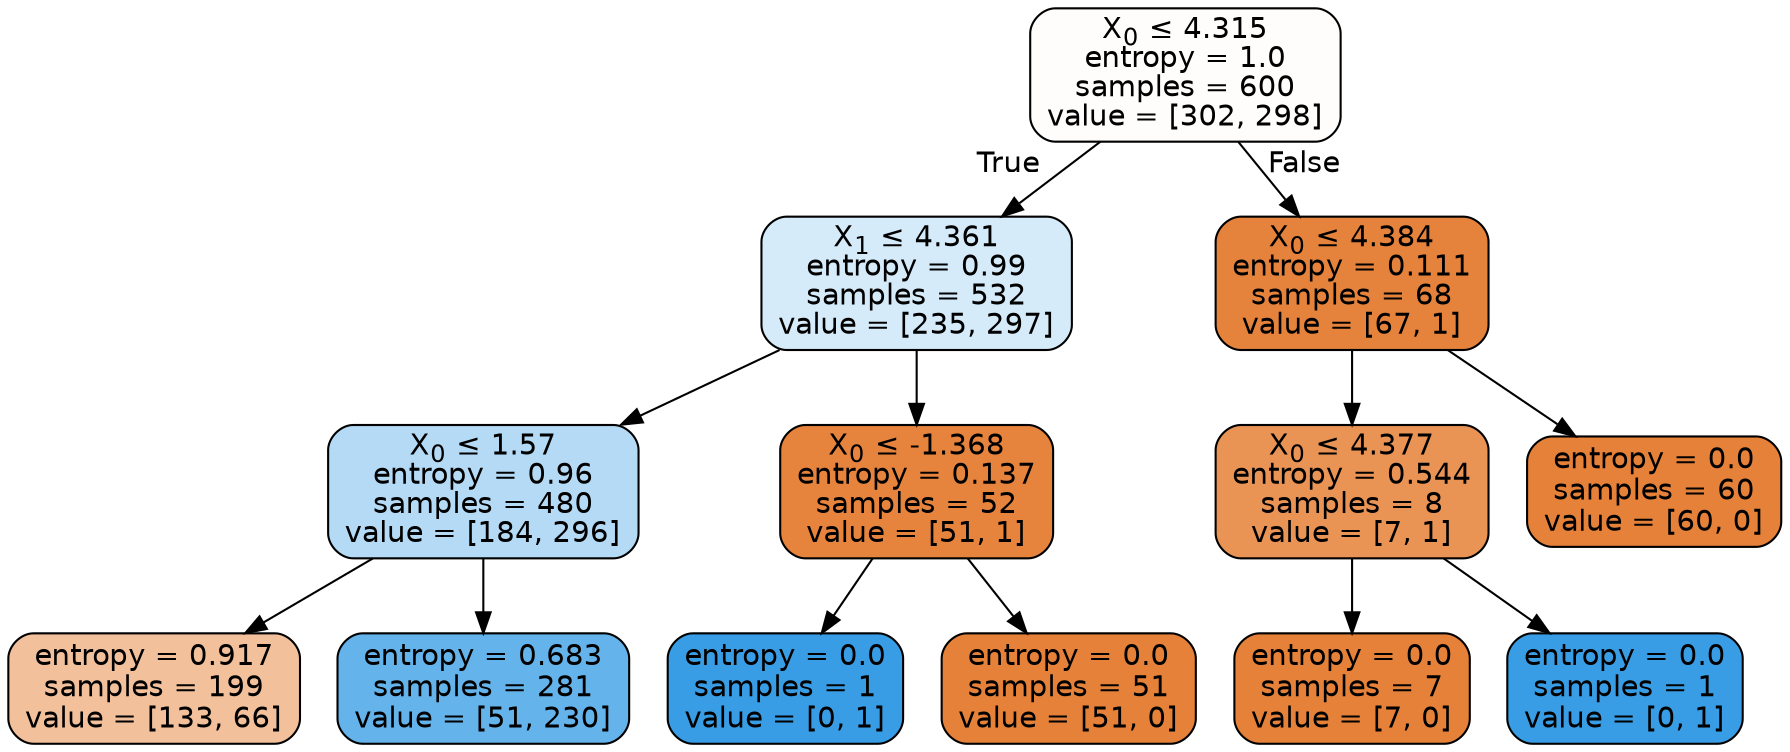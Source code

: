 digraph Tree {
node [shape=box, style="filled, rounded", color="black", fontname=helvetica] ;
edge [fontname=helvetica] ;
0 [label=<X<SUB>0</SUB> &le; 4.315<br/>entropy = 1.0<br/>samples = 600<br/>value = [302, 298]>, fillcolor="#fffdfc"] ;
1 [label=<X<SUB>1</SUB> &le; 4.361<br/>entropy = 0.99<br/>samples = 532<br/>value = [235, 297]>, fillcolor="#d6ebfa"] ;
0 -> 1 [labeldistance=2.5, labelangle=45, headlabel="True"] ;
2 [label=<X<SUB>0</SUB> &le; 1.57<br/>entropy = 0.96<br/>samples = 480<br/>value = [184, 296]>, fillcolor="#b4daf5"] ;
1 -> 2 ;
3 [label=<entropy = 0.917<br/>samples = 199<br/>value = [133, 66]>, fillcolor="#f2c09b"] ;
2 -> 3 ;
4 [label=<entropy = 0.683<br/>samples = 281<br/>value = [51, 230]>, fillcolor="#65b3eb"] ;
2 -> 4 ;
5 [label=<X<SUB>0</SUB> &le; -1.368<br/>entropy = 0.137<br/>samples = 52<br/>value = [51, 1]>, fillcolor="#e6833d"] ;
1 -> 5 ;
6 [label=<entropy = 0.0<br/>samples = 1<br/>value = [0, 1]>, fillcolor="#399de5"] ;
5 -> 6 ;
7 [label=<entropy = 0.0<br/>samples = 51<br/>value = [51, 0]>, fillcolor="#e58139"] ;
5 -> 7 ;
8 [label=<X<SUB>0</SUB> &le; 4.384<br/>entropy = 0.111<br/>samples = 68<br/>value = [67, 1]>, fillcolor="#e5833c"] ;
0 -> 8 [labeldistance=2.5, labelangle=-45, headlabel="False"] ;
9 [label=<X<SUB>0</SUB> &le; 4.377<br/>entropy = 0.544<br/>samples = 8<br/>value = [7, 1]>, fillcolor="#e99355"] ;
8 -> 9 ;
10 [label=<entropy = 0.0<br/>samples = 7<br/>value = [7, 0]>, fillcolor="#e58139"] ;
9 -> 10 ;
11 [label=<entropy = 0.0<br/>samples = 1<br/>value = [0, 1]>, fillcolor="#399de5"] ;
9 -> 11 ;
12 [label=<entropy = 0.0<br/>samples = 60<br/>value = [60, 0]>, fillcolor="#e58139"] ;
8 -> 12 ;
}